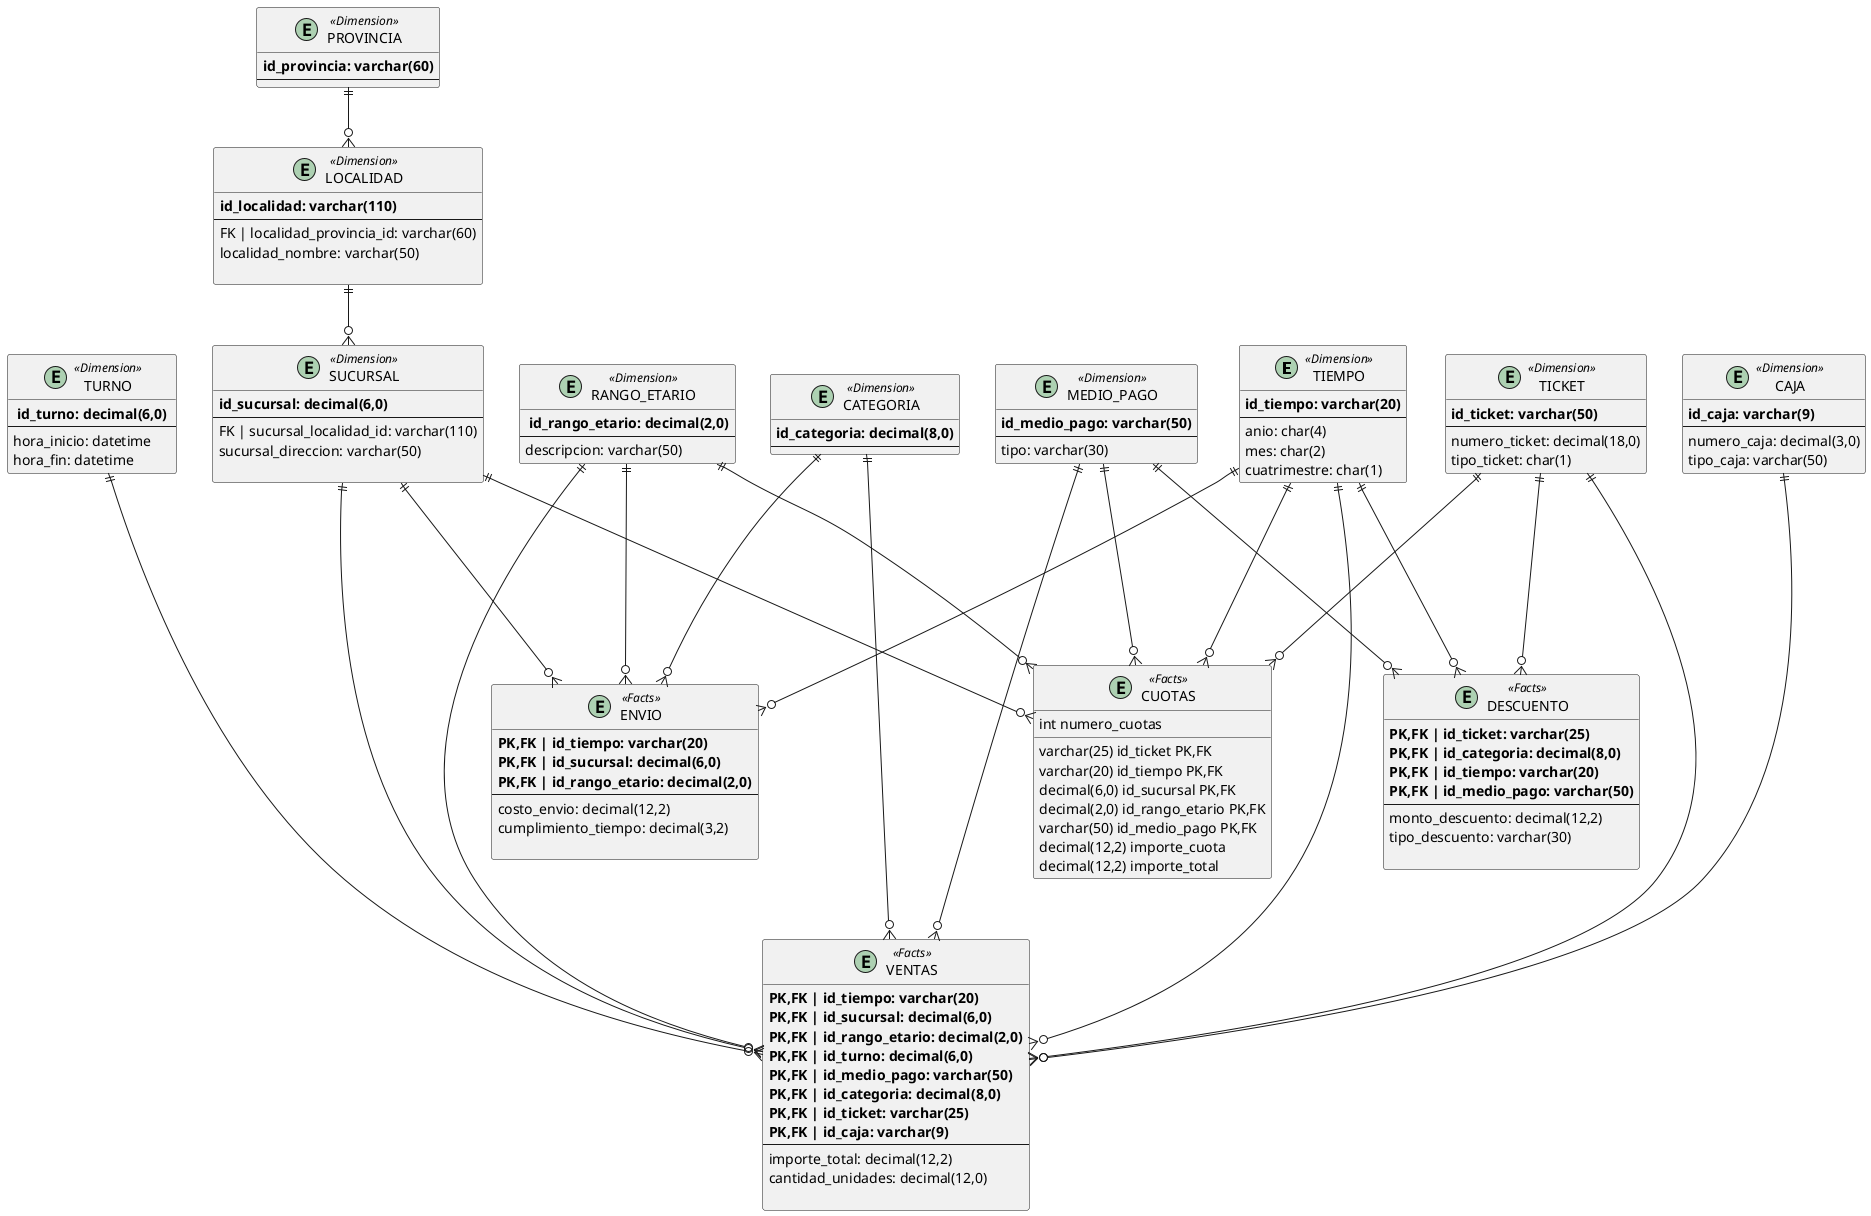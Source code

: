 @startuml
entity TIEMPO <<Dimension>>{
        **id_tiempo: varchar(20)**
        --
        anio: char(4)
        mes: char(2)
        cuatrimestre: char(1)
    }
entity PROVINCIA <<Dimension>>{
        **id_provincia: varchar(60)**
        --
    }
entity LOCALIDAD <<Dimension>>{
        **id_localidad: varchar(110) **
        --
        FK | localidad_provincia_id: varchar(60)
        localidad_nombre: varchar(50)

    }
entity SUCURSAL <<Dimension>>{
        **id_sucursal: decimal(6,0)**
        --
        FK | sucursal_localidad_id: varchar(110)
        sucursal_direccion: varchar(50)

    }
entity RANGO_ETARIO <<Dimension>>{
        ** id_rango_etario: decimal(2,0)**
        --
        descripcion: varchar(50)
    }
entity TURNO <<Dimension>>{
        ** id_turno: decimal(6,0) **
        --
        hora_inicio: datetime
        hora_fin: datetime
    }
entity MEDIO_PAGO <<Dimension>> {
        **id_medio_pago: varchar(50)**
        --
        tipo: varchar(30)
    }

entity CATEGORIA <<Dimension>> {
        **id_categoria: decimal(8,0)**
        --
    }

entity TICKET <<Dimension>> {
        **id_ticket: varchar(50)**
        --
        numero_ticket: decimal(18,0)
        tipo_ticket: char(1)
    }
entity CAJA <<Dimension>> {
        **id_caja: varchar(9)**
        --
        numero_caja: decimal(3,0)
        tipo_caja: varchar(50)
}
entity VENTAS <<Facts>>{
        **PK,FK | id_tiempo: varchar(20)**
        **PK,FK | id_sucursal: decimal(6,0)**
        **PK,FK | id_rango_etario: decimal(2,0)**
        **PK,FK | id_turno: decimal(6,0)**
        **PK,FK | id_medio_pago: varchar(50)**
        **PK,FK | id_categoria: decimal(8,0)**
        **PK,FK | id_ticket: varchar(25)**
        **PK,FK | id_caja: varchar(9)**
        --
        importe_total: decimal(12,2)
        cantidad_unidades: decimal(12,0)

    }
entity DESCUENTO <<Facts>>{
        **PK,FK | id_ticket: varchar(25)**
        **PK,FK | id_categoria: decimal(8,0)**
        **PK,FK | id_tiempo: varchar(20)**
        **PK,FK | id_medio_pago: varchar(50)**
        --
        monto_descuento: decimal(12,2)
        tipo_descuento: varchar(30)

    }
entity ENVIO <<Facts>>{
        **PK,FK | id_tiempo: varchar(20)**
        **PK,FK | id_sucursal: decimal(6,0)**
        **PK,FK | id_rango_etario: decimal(2,0)**
        --
        costo_envio: decimal(12,2)
        cumplimiento_tiempo: decimal(3,2)

    }
entity CUOTAS <<Facts>>{
        varchar(25) id_ticket PK,FK
        varchar(20) id_tiempo PK,FK
        decimal(6,0) id_sucursal PK,FK
        decimal(2,0) id_rango_etario PK,FK
        varchar(50) id_medio_pago PK,FK
        int numero_cuotas
        decimal(12,2) importe_cuota
        decimal(12,2) importe_total
    }

RANGO_ETARIO ||----o{ VENTAS
TIEMPO ||-----o{ VENTAS
SUCURSAL ||-----o{ VENTAS
TURNO ||-----o{ VENTAS
MEDIO_PAGO ||-----o{ VENTAS
CATEGORIA ||-----o{ VENTAS
TICKET ||----o{ VENTAS
CAJA ||-----o{ VENTAS

CATEGORIA ||---o{ ENVIO
TIEMPO ||----o{ ENVIO
SUCURSAL ||---o{ ENVIO
RANGO_ETARIO ||----o{ ENVIO

PROVINCIA ||--o{ LOCALIDAD
LOCALIDAD ||--o{ SUCURSAL

TIEMPO ||----o{ DESCUENTO
TICKET ||----o{ DESCUENTO
MEDIO_PAGO ||----o{ DESCUENTO

TICKET ||----o{ CUOTAS
TIEMPO ||----o{ CUOTAS
SUCURSAL ||----o{ CUOTAS
RANGO_ETARIO ||----o{ CUOTAS
MEDIO_PAGO||----o{ CUOTAS

@enduml